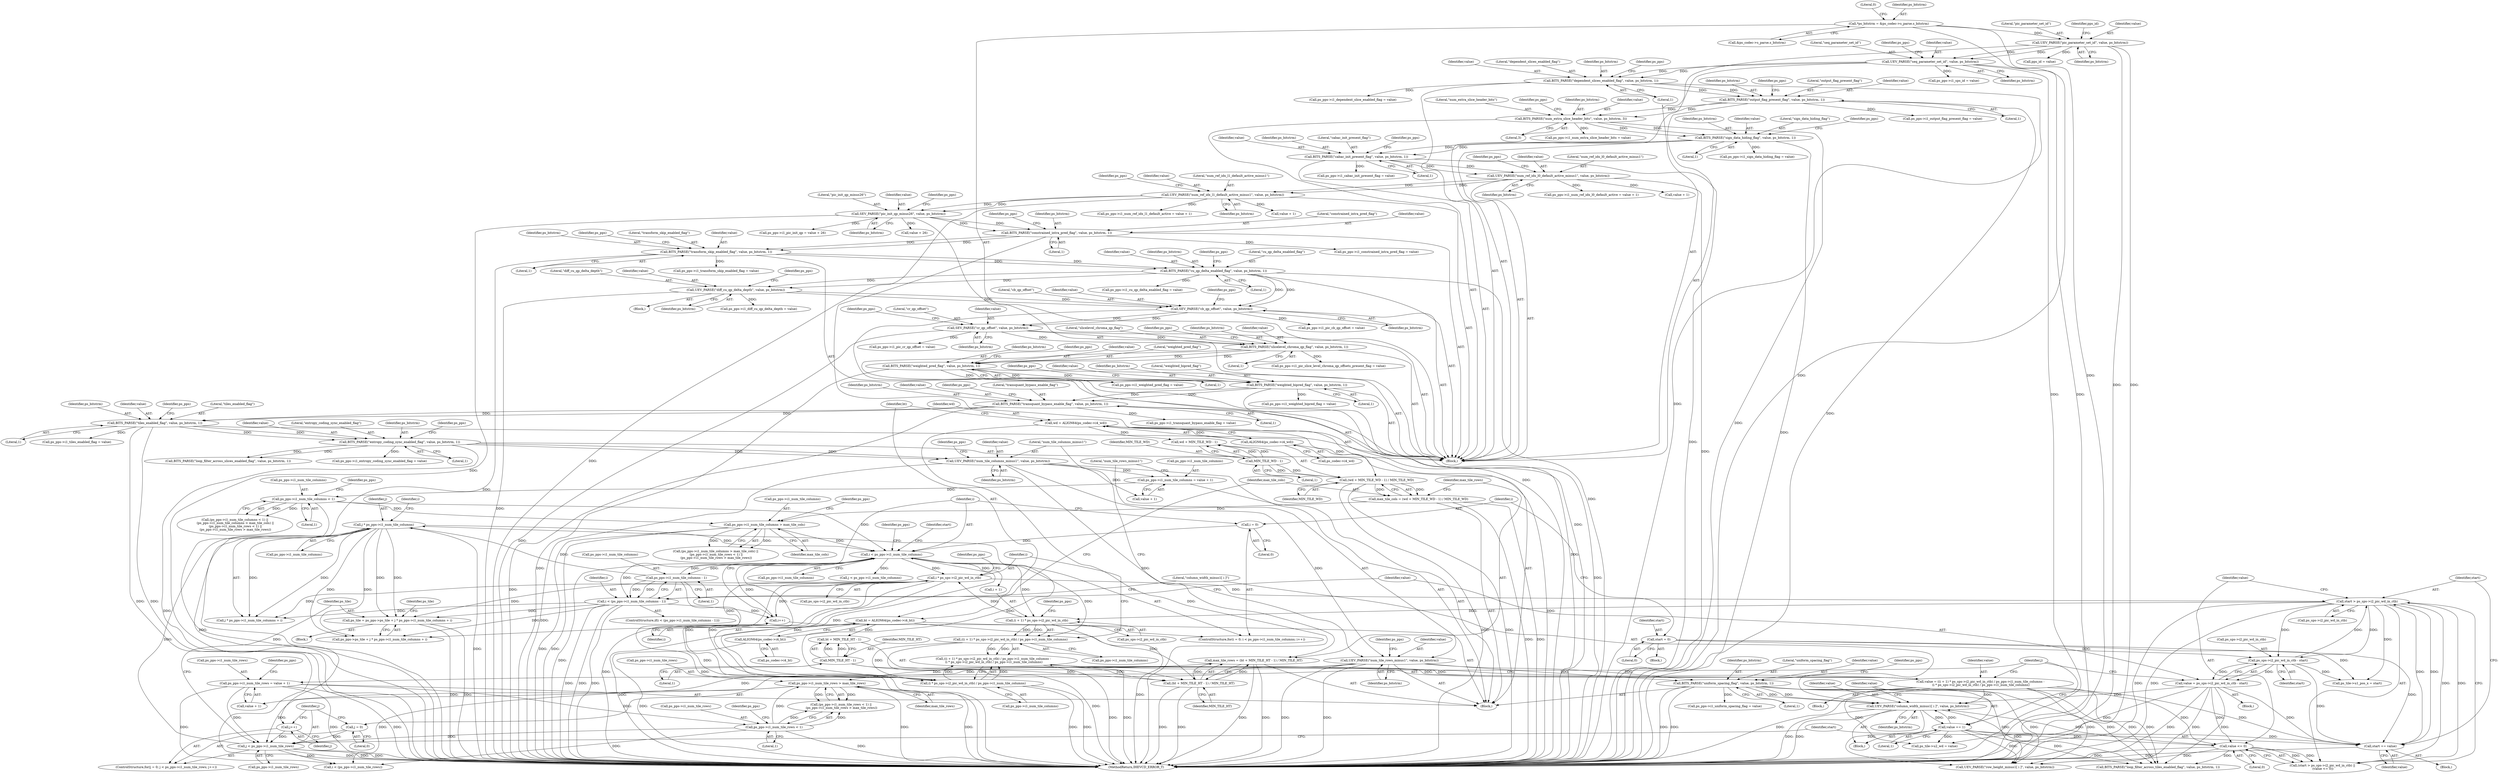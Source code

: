 digraph "0_Android_25c0ffbe6a181b4a373c3c9b421ea449d457e6ed@pointer" {
"1000660" [label="(Call,ps_tile = ps_pps->ps_tile + j * ps_pps->i1_num_tile_columns + i)"];
"1000667" [label="(Call,j * ps_pps->i1_num_tile_columns)"];
"1000652" [label="(Call,j < ps_pps->i1_num_tile_rows)"];
"1000649" [label="(Call,j = 0)"];
"1000657" [label="(Call,j++)"];
"1000555" [label="(Call,ps_pps->i1_num_tile_rows > max_tile_rows)"];
"1000550" [label="(Call,ps_pps->i1_num_tile_rows < 1)"];
"1000529" [label="(Call,ps_pps->i1_num_tile_rows = value + 1)"];
"1000525" [label="(Call,UEV_PARSE(\"num_tile_rows_minus1\", value, ps_bitstrm))"];
"1000514" [label="(Call,UEV_PARSE(\"num_tile_columns_minus1\", value, ps_bitstrm))"];
"1000460" [label="(Call,BITS_PARSE(\"entropy_coding_sync_enabled_flag\", value, ps_bitstrm, 1))"];
"1000425" [label="(Call,BITS_PARSE(\"tiles_enabled_flag\", value, ps_bitstrm, 1))"];
"1000415" [label="(Call,BITS_PARSE(\"transquant_bypass_enable_flag\", value, ps_bitstrm, 1))"];
"1000405" [label="(Call,BITS_PARSE(\"weighted_bipred_flag\", value, ps_bitstrm, 1))"];
"1000395" [label="(Call,BITS_PARSE(\"weighted_pred_flag\", value, ps_bitstrm, 1))"];
"1000385" [label="(Call,BITS_PARSE(\"slicelevel_chroma_qp_flag\", value, ps_bitstrm, 1))"];
"1000376" [label="(Call,SEV_PARSE(\"cr_qp_offset\", value, ps_bitstrm))"];
"1000367" [label="(Call,SEV_PARSE(\"cb_qp_offset\", value, ps_bitstrm))"];
"1000325" [label="(Call,BITS_PARSE(\"cu_qp_delta_enabled_flag\", value, ps_bitstrm, 1))"];
"1000315" [label="(Call,BITS_PARSE(\"transform_skip_enabled_flag\", value, ps_bitstrm, 1))"];
"1000305" [label="(Call,BITS_PARSE(\"constrained_intra_pred_flag\", value, ps_bitstrm, 1))"];
"1000294" [label="(Call,SEV_PARSE(\"pic_init_qp_minus26\", value, ps_bitstrm))"];
"1000283" [label="(Call,UEV_PARSE(\"num_ref_idx_l1_default_active_minus1\", value, ps_bitstrm))"];
"1000272" [label="(Call,UEV_PARSE(\"num_ref_idx_l0_default_active_minus1\", value, ps_bitstrm))"];
"1000262" [label="(Call,BITS_PARSE(\"cabac_init_present_flag\", value, ps_bitstrm, 1))"];
"1000252" [label="(Call,BITS_PARSE(\"sign_data_hiding_flag\", value, ps_bitstrm, 1))"];
"1000242" [label="(Call,BITS_PARSE(\"num_extra_slice_header_bits\", value, ps_bitstrm, 3))"];
"1000232" [label="(Call,BITS_PARSE(\"output_flag_present_flag\", value, ps_bitstrm, 1))"];
"1000222" [label="(Call,BITS_PARSE(\"dependent_slices_enabled_flag\", value, ps_bitstrm, 1))"];
"1000181" [label="(Call,UEV_PARSE(\"seq_parameter_set_id\", value, ps_bitstrm))"];
"1000139" [label="(Call,UEV_PARSE(\"pic_parameter_set_id\", value, ps_bitstrm))"];
"1000123" [label="(Call,*ps_bitstrm = &ps_codec->s_parse.s_bitstrm)"];
"1000340" [label="(Call,UEV_PARSE(\"diff_cu_qp_delta_depth\", value, ps_bitstrm))"];
"1000505" [label="(Call,max_tile_rows = (ht + MIN_TILE_HT - 1) / MIN_TILE_HT)"];
"1000507" [label="(Call,(ht + MIN_TILE_HT - 1) / MIN_TILE_HT)"];
"1000488" [label="(Call,ht = ALIGN64(ps_codec->i4_ht))"];
"1000490" [label="(Call,ALIGN64(ps_codec->i4_ht))"];
"1000510" [label="(Call,MIN_TILE_HT - 1)"];
"1000601" [label="(Call,ps_pps->i1_num_tile_columns - 1)"];
"1000583" [label="(Call,i < ps_pps->i1_num_tile_columns)"];
"1000588" [label="(Call,i++)"];
"1000640" [label="(Call,i * ps_sps->i2_pic_wd_in_ctb)"];
"1000629" [label="(Call,(i + 1) * ps_sps->i2_pic_wd_in_ctb)"];
"1000688" [label="(Call,start > ps_sps->i2_pic_wd_in_ctb)"];
"1000683" [label="(Call,start += value)"];
"1000625" [label="(Call,value = ((i + 1) * ps_sps->i2_pic_wd_in_ctb) / ps_pps->i1_num_tile_columns -\n (i * ps_sps->i2_pic_wd_in_ctb) / ps_pps->i1_num_tile_columns)"];
"1000627" [label="(Call,((i + 1) * ps_sps->i2_pic_wd_in_ctb) / ps_pps->i1_num_tile_columns -\n (i * ps_sps->i2_pic_wd_in_ctb) / ps_pps->i1_num_tile_columns)"];
"1000628" [label="(Call,((i + 1) * ps_sps->i2_pic_wd_in_ctb) / ps_pps->i1_num_tile_columns)"];
"1000639" [label="(Call,(i * ps_sps->i2_pic_wd_in_ctb) / ps_pps->i1_num_tile_columns)"];
"1000616" [label="(Call,value = ps_sps->i2_pic_wd_in_ctb - start)"];
"1000618" [label="(Call,ps_sps->i2_pic_wd_in_ctb - start)"];
"1000576" [label="(Call,start = 0)"];
"1000611" [label="(Call,value += 1)"];
"1000607" [label="(Call,UEV_PARSE(\"column_width_minus1[ i ]\", value, ps_bitstrm))"];
"1000693" [label="(Call,value <= 0)"];
"1000562" [label="(Call,BITS_PARSE(\"uniform_spacing_flag\", value, ps_bitstrm, 1))"];
"1000599" [label="(Call,i < (ps_pps->i1_num_tile_columns - 1))"];
"1000580" [label="(Call,i = 0)"];
"1000544" [label="(Call,ps_pps->i1_num_tile_columns > max_tile_cols)"];
"1000538" [label="(Call,ps_pps->i1_num_tile_columns < 1)"];
"1000518" [label="(Call,ps_pps->i1_num_tile_columns = value + 1)"];
"1000495" [label="(Call,max_tile_cols = (wd + MIN_TILE_WD - 1) / MIN_TILE_WD)"];
"1000497" [label="(Call,(wd + MIN_TILE_WD - 1) / MIN_TILE_WD)"];
"1000481" [label="(Call,wd = ALIGN64(ps_codec->i4_wd))"];
"1000483" [label="(Call,ALIGN64(ps_codec->i4_wd))"];
"1000500" [label="(Call,MIN_TILE_WD - 1)"];
"1000379" [label="(Identifier,ps_bitstrm)"];
"1000309" [label="(Literal,1)"];
"1000249" [label="(Identifier,ps_pps)"];
"1000576" [label="(Call,start = 0)"];
"1000652" [label="(Call,j < ps_pps->i1_num_tile_rows)"];
"1000460" [label="(Call,BITS_PARSE(\"entropy_coding_sync_enabled_flag\", value, ps_bitstrm, 1))"];
"1000386" [label="(Literal,\"slicelevel_chroma_qp_flag\")"];
"1000242" [label="(Call,BITS_PARSE(\"num_extra_slice_header_bits\", value, ps_bitstrm, 3))"];
"1000339" [label="(Block,)"];
"1000660" [label="(Call,ps_tile = ps_pps->ps_tile + j * ps_pps->i1_num_tile_columns + i)"];
"1000516" [label="(Identifier,value)"];
"1000567" [label="(Call,ps_pps->i1_uniform_spacing_flag = value)"];
"1000376" [label="(Call,SEV_PARSE(\"cr_qp_offset\", value, ps_bitstrm))"];
"1000332" [label="(Identifier,ps_pps)"];
"1000417" [label="(Identifier,value)"];
"1000539" [label="(Call,ps_pps->i1_num_tile_columns)"];
"1000577" [label="(Identifier,start)"];
"1000689" [label="(Identifier,start)"];
"1000617" [label="(Identifier,value)"];
"1000183" [label="(Identifier,value)"];
"1000598" [label="(ControlStructure,if(i < (ps_pps->i1_num_tile_columns - 1)))"];
"1000285" [label="(Identifier,value)"];
"1000666" [label="(Call,j * ps_pps->i1_num_tile_columns + i)"];
"1000287" [label="(Call,ps_pps->i1_num_ref_idx_l1_default_active = value + 1)"];
"1000392" [label="(Identifier,ps_pps)"];
"1000419" [label="(Literal,1)"];
"1000265" [label="(Identifier,ps_bitstrm)"];
"1000640" [label="(Call,i * ps_sps->i2_pic_wd_in_ctb)"];
"1000422" [label="(Identifier,ps_pps)"];
"1000330" [label="(Call,ps_pps->i1_cu_qp_delta_enabled_flag = value)"];
"1000234" [label="(Identifier,value)"];
"1000673" [label="(Call,ps_tile->u1_pos_x = start)"];
"1000569" [label="(Identifier,ps_pps)"];
"1000382" [label="(Identifier,ps_pps)"];
"1000668" [label="(Identifier,j)"];
"1000498" [label="(Call,wd + MIN_TILE_WD - 1)"];
"1000416" [label="(Literal,\"transquant_bypass_enable_flag\")"];
"1000295" [label="(Literal,\"pic_init_qp_minus26\")"];
"1000318" [label="(Identifier,ps_bitstrm)"];
"1000599" [label="(Call,i < (ps_pps->i1_num_tile_columns - 1))"];
"1000662" [label="(Call,ps_pps->ps_tile + j * ps_pps->i1_num_tile_columns + i)"];
"1000346" [label="(Identifier,ps_pps)"];
"1000181" [label="(Call,UEV_PARSE(\"seq_parameter_set_id\", value, ps_bitstrm))"];
"1000595" [label="(Identifier,ps_pps)"];
"1000428" [label="(Identifier,ps_bitstrm)"];
"1000294" [label="(Call,SEV_PARSE(\"pic_init_qp_minus26\", value, ps_bitstrm))"];
"1000420" [label="(Call,ps_pps->i1_transquant_bypass_enable_flag = value)"];
"1000410" [label="(Call,ps_pps->i1_weighted_bipred_flag = value)"];
"1000373" [label="(Identifier,ps_pps)"];
"1000343" [label="(Identifier,ps_bitstrm)"];
"1000255" [label="(Identifier,ps_bitstrm)"];
"1000657" [label="(Call,j++)"];
"1000879" [label="(Call,BITS_PARSE(\"loop_filter_across_slices_enabled_flag\", value, ps_bitstrm, 1))"];
"1000512" [label="(Literal,1)"];
"1000276" [label="(Call,ps_pps->i1_num_ref_idx_l0_default_active = value + 1)"];
"1000659" [label="(Block,)"];
"1000517" [label="(Identifier,ps_bitstrm)"];
"1000263" [label="(Literal,\"cabac_init_present_flag\")"];
"1000465" [label="(Call,ps_pps->i1_entropy_coding_sync_enabled_flag = value)"];
"1000254" [label="(Identifier,value)"];
"1000225" [label="(Identifier,ps_bitstrm)"];
"1000651" [label="(Literal,0)"];
"1000341" [label="(Literal,\"diff_cu_qp_delta_depth\")"];
"1000694" [label="(Identifier,value)"];
"1000581" [label="(Identifier,i)"];
"1000500" [label="(Call,MIN_TILE_WD - 1)"];
"1000820" [label="(Call,BITS_PARSE(\"loop_filter_across_tiles_enabled_flag\", value, ps_bitstrm, 1))"];
"1000661" [label="(Identifier,ps_tile)"];
"1000488" [label="(Call,ht = ALIGN64(ps_codec->i4_ht))"];
"1000628" [label="(Call,((i + 1) * ps_sps->i2_pic_wd_in_ctb) / ps_pps->i1_num_tile_columns)"];
"1000546" [label="(Identifier,ps_pps)"];
"1000407" [label="(Identifier,value)"];
"1000133" [label="(Literal,0)"];
"1000654" [label="(Call,ps_pps->i1_num_tile_rows)"];
"1000139" [label="(Call,UEV_PARSE(\"pic_parameter_set_id\", value, ps_bitstrm))"];
"1000602" [label="(Call,ps_pps->i1_num_tile_columns)"];
"1000483" [label="(Call,ALIGN64(ps_codec->i4_wd))"];
"1000505" [label="(Call,max_tile_rows = (ht + MIN_TILE_HT - 1) / MIN_TILE_HT)"];
"1000551" [label="(Call,ps_pps->i1_num_tile_rows)"];
"1000609" [label="(Identifier,value)"];
"1000256" [label="(Literal,1)"];
"1000540" [label="(Identifier,ps_pps)"];
"1000554" [label="(Literal,1)"];
"1000283" [label="(Call,UEV_PARSE(\"num_ref_idx_l1_default_active_minus1\", value, ps_bitstrm))"];
"1000418" [label="(Identifier,ps_bitstrm)"];
"1000508" [label="(Call,ht + MIN_TILE_HT - 1)"];
"1000286" [label="(Identifier,ps_bitstrm)"];
"1000491" [label="(Call,ps_codec->i4_ht)"];
"1000565" [label="(Identifier,ps_bitstrm)"];
"1000582" [label="(Literal,0)"];
"1000503" [label="(Identifier,MIN_TILE_WD)"];
"1000326" [label="(Literal,\"cu_qp_delta_enabled_flag\")"];
"1000398" [label="(Identifier,ps_bitstrm)"];
"1000683" [label="(Call,start += value)"];
"1000322" [label="(Identifier,ps_pps)"];
"1000563" [label="(Literal,\"uniform_spacing_flag\")"];
"1000278" [label="(Identifier,ps_pps)"];
"1000559" [label="(Identifier,max_tile_rows)"];
"1000462" [label="(Identifier,value)"];
"1000612" [label="(Identifier,value)"];
"1000633" [label="(Call,ps_sps->i2_pic_wd_in_ctb)"];
"1000222" [label="(Call,BITS_PARSE(\"dependent_slices_enabled_flag\", value, ps_bitstrm, 1))"];
"1000579" [label="(ControlStructure,for(i = 0; i < ps_pps->i1_num_tile_columns; i++))"];
"1000237" [label="(Call,ps_pps->i1_output_flag_present_flag = value)"];
"1000693" [label="(Call,value <= 0)"];
"1000658" [label="(Identifier,j)"];
"1000526" [label="(Literal,\"num_tile_rows_minus1\")"];
"1000624" [label="(Block,)"];
"1000315" [label="(Call,BITS_PARSE(\"transform_skip_enabled_flag\", value, ps_bitstrm, 1))"];
"1000296" [label="(Identifier,value)"];
"1000284" [label="(Literal,\"num_ref_idx_l1_default_active_minus1\")"];
"1000245" [label="(Identifier,ps_bitstrm)"];
"1000305" [label="(Call,BITS_PARSE(\"constrained_intra_pred_flag\", value, ps_bitstrm, 1))"];
"1000269" [label="(Identifier,ps_pps)"];
"1000646" [label="(Identifier,ps_pps)"];
"1000525" [label="(Call,UEV_PARSE(\"num_tile_rows_minus1\", value, ps_bitstrm))"];
"1000506" [label="(Identifier,max_tile_rows)"];
"1000685" [label="(Identifier,value)"];
"1000226" [label="(Literal,1)"];
"1000273" [label="(Literal,\"num_ref_idx_l0_default_active_minus1\")"];
"1000388" [label="(Identifier,ps_bitstrm)"];
"1000297" [label="(Identifier,ps_bitstrm)"];
"1000415" [label="(Call,BITS_PARSE(\"transquant_bypass_enable_flag\", value, ps_bitstrm, 1))"];
"1000675" [label="(Identifier,ps_tile)"];
"1000528" [label="(Identifier,ps_bitstrm)"];
"1000312" [label="(Identifier,ps_pps)"];
"1000253" [label="(Literal,\"sign_data_hiding_flag\")"];
"1000557" [label="(Identifier,ps_pps)"];
"1000639" [label="(Call,(i * ps_sps->i2_pic_wd_in_ctb) / ps_pps->i1_num_tile_columns)"];
"1000580" [label="(Call,i = 0)"];
"1000537" [label="(Call,(ps_pps->i1_num_tile_columns < 1) ||\n (ps_pps->i1_num_tile_columns > max_tile_cols) ||\n (ps_pps->i1_num_tile_rows < 1) ||\n (ps_pps->i1_num_tile_rows > max_tile_rows))"];
"1000252" [label="(Call,BITS_PARSE(\"sign_data_hiding_flag\", value, ps_bitstrm, 1))"];
"1000502" [label="(Literal,1)"];
"1000629" [label="(Call,(i + 1) * ps_sps->i2_pic_wd_in_ctb)"];
"1001047" [label="(MethodReturn,IHEVCD_ERROR_T)"];
"1000626" [label="(Identifier,value)"];
"1000527" [label="(Identifier,value)"];
"1000223" [label="(Literal,\"dependent_slices_enabled_flag\")"];
"1000533" [label="(Call,value + 1)"];
"1000402" [label="(Identifier,ps_pps)"];
"1000387" [label="(Identifier,value)"];
"1000229" [label="(Identifier,ps_pps)"];
"1000518" [label="(Call,ps_pps->i1_num_tile_columns = value + 1)"];
"1000377" [label="(Literal,\"cr_qp_offset\")"];
"1000291" [label="(Call,value + 1)"];
"1000461" [label="(Literal,\"entropy_coding_sync_enabled_flag\")"];
"1000584" [label="(Identifier,i)"];
"1000429" [label="(Literal,1)"];
"1000371" [label="(Call,ps_pps->i1_pic_cb_qp_offset = value)"];
"1000484" [label="(Call,ps_codec->i4_wd)"];
"1000316" [label="(Literal,\"transform_skip_enabled_flag\")"];
"1000368" [label="(Literal,\"cb_qp_offset\")"];
"1000262" [label="(Call,BITS_PARSE(\"cabac_init_present_flag\", value, ps_bitstrm, 1))"];
"1000182" [label="(Literal,\"seq_parameter_set_id\")"];
"1000427" [label="(Identifier,value)"];
"1000187" [label="(Identifier,ps_pps)"];
"1000590" [label="(Block,)"];
"1000123" [label="(Call,*ps_bitstrm = &ps_codec->s_parse.s_bitstrm)"];
"1000490" [label="(Call,ALIGN64(ps_codec->i4_ht))"];
"1000489" [label="(Identifier,ht)"];
"1000530" [label="(Call,ps_pps->i1_num_tile_rows)"];
"1000562" [label="(Call,BITS_PARSE(\"uniform_spacing_flag\", value, ps_bitstrm, 1))"];
"1000302" [label="(Call,value + 26)"];
"1000514" [label="(Call,UEV_PARSE(\"num_tile_columns_minus1\", value, ps_bitstrm))"];
"1000327" [label="(Identifier,value)"];
"1000650" [label="(Identifier,j)"];
"1000344" [label="(Call,ps_pps->i1_diff_cu_qp_delta_depth = value)"];
"1000185" [label="(Call,ps_pps->i1_sps_id = value)"];
"1000140" [label="(Literal,\"pic_parameter_set_id\")"];
"1000555" [label="(Call,ps_pps->i1_num_tile_rows > max_tile_rows)"];
"1000232" [label="(Call,BITS_PARSE(\"output_flag_present_flag\", value, ps_bitstrm, 1))"];
"1000588" [label="(Call,i++)"];
"1000566" [label="(Literal,1)"];
"1000564" [label="(Identifier,value)"];
"1000548" [label="(Identifier,max_tile_cols)"];
"1000370" [label="(Identifier,ps_bitstrm)"];
"1000235" [label="(Identifier,ps_bitstrm)"];
"1000615" [label="(Block,)"];
"1000608" [label="(Literal,\"column_width_minus1[ i ]\")"];
"1000542" [label="(Literal,1)"];
"1000340" [label="(Call,UEV_PARSE(\"diff_cu_qp_delta_depth\", value, ps_bitstrm))"];
"1000257" [label="(Call,ps_pps->i1_sign_data_hiding_flag = value)"];
"1000236" [label="(Literal,1)"];
"1000684" [label="(Identifier,start)"];
"1000400" [label="(Call,ps_pps->i1_weighted_pred_flag = value)"];
"1000543" [label="(Call,(ps_pps->i1_num_tile_columns > max_tile_cols) ||\n (ps_pps->i1_num_tile_rows < 1) ||\n (ps_pps->i1_num_tile_rows > max_tile_rows))"];
"1000641" [label="(Identifier,i)"];
"1000342" [label="(Identifier,value)"];
"1000549" [label="(Call,(ps_pps->i1_num_tile_rows < 1) ||\n (ps_pps->i1_num_tile_rows > max_tile_rows))"];
"1000672" [label="(Identifier,i)"];
"1000319" [label="(Literal,1)"];
"1000408" [label="(Identifier,ps_bitstrm)"];
"1000247" [label="(Call,ps_pps->i1_num_extra_slice_header_bits = value)"];
"1000601" [label="(Call,ps_pps->i1_num_tile_columns - 1)"];
"1000531" [label="(Identifier,ps_pps)"];
"1000572" [label="(Block,)"];
"1000144" [label="(Identifier,pps_id)"];
"1000425" [label="(Call,BITS_PARSE(\"tiles_enabled_flag\", value, ps_bitstrm, 1))"];
"1000124" [label="(Identifier,ps_bitstrm)"];
"1000143" [label="(Call,pps_id = value)"];
"1000622" [label="(Identifier,start)"];
"1000399" [label="(Literal,1)"];
"1000637" [label="(Identifier,ps_pps)"];
"1000669" [label="(Call,ps_pps->i1_num_tile_columns)"];
"1000522" [label="(Call,value + 1)"];
"1000507" [label="(Call,(ht + MIN_TILE_HT - 1) / MIN_TILE_HT)"];
"1000497" [label="(Call,(wd + MIN_TILE_WD - 1) / MIN_TILE_WD)"];
"1000184" [label="(Identifier,ps_bitstrm)"];
"1000111" [label="(Block,)"];
"1000520" [label="(Identifier,ps_pps)"];
"1000406" [label="(Literal,\"weighted_bipred_flag\")"];
"1000395" [label="(Call,BITS_PARSE(\"weighted_pred_flag\", value, ps_bitstrm, 1))"];
"1000511" [label="(Identifier,MIN_TILE_HT)"];
"1000618" [label="(Call,ps_sps->i2_pic_wd_in_ctb - start)"];
"1000606" [label="(Block,)"];
"1000642" [label="(Call,ps_sps->i2_pic_wd_in_ctb)"];
"1000481" [label="(Call,wd = ALIGN64(ps_codec->i4_wd))"];
"1000308" [label="(Identifier,ps_bitstrm)"];
"1000463" [label="(Identifier,ps_bitstrm)"];
"1000552" [label="(Identifier,ps_pps)"];
"1000519" [label="(Call,ps_pps->i1_num_tile_columns)"];
"1000432" [label="(Identifier,ps_pps)"];
"1000544" [label="(Call,ps_pps->i1_num_tile_columns > max_tile_cols)"];
"1000616" [label="(Call,value = ps_sps->i2_pic_wd_in_ctb - start)"];
"1000267" [label="(Call,ps_pps->i1_cabac_init_present_flag = value)"];
"1000585" [label="(Call,ps_pps->i1_num_tile_columns)"];
"1000274" [label="(Identifier,value)"];
"1000298" [label="(Call,ps_pps->i1_pic_init_qp = value + 26)"];
"1000397" [label="(Identifier,value)"];
"1000496" [label="(Identifier,max_tile_cols)"];
"1000538" [label="(Call,ps_pps->i1_num_tile_columns < 1)"];
"1000695" [label="(Literal,0)"];
"1000605" [label="(Literal,1)"];
"1000246" [label="(Literal,3)"];
"1000239" [label="(Identifier,ps_pps)"];
"1000272" [label="(Call,UEV_PARSE(\"num_ref_idx_l0_default_active_minus1\", value, ps_bitstrm))"];
"1000280" [label="(Call,value + 1)"];
"1000264" [label="(Identifier,value)"];
"1000141" [label="(Identifier,value)"];
"1000479" [label="(Block,)"];
"1000630" [label="(Call,i + 1)"];
"1000636" [label="(Call,ps_pps->i1_num_tile_columns)"];
"1000482" [label="(Identifier,wd)"];
"1000729" [label="(Call,UEV_PARSE(\"row_height_minus1[ i ]\", value, ps_bitstrm))"];
"1000513" [label="(Identifier,MIN_TILE_HT)"];
"1000369" [label="(Identifier,value)"];
"1000266" [label="(Literal,1)"];
"1000699" [label="(Identifier,start)"];
"1000687" [label="(Call,(start > ps_sps->i2_pic_wd_in_ctb) ||\n (value <= 0))"];
"1000389" [label="(Literal,1)"];
"1000300" [label="(Identifier,ps_pps)"];
"1000495" [label="(Call,max_tile_cols = (wd + MIN_TILE_WD - 1) / MIN_TILE_WD)"];
"1000142" [label="(Identifier,ps_bitstrm)"];
"1000690" [label="(Call,ps_sps->i2_pic_wd_in_ctb)"];
"1000317" [label="(Identifier,value)"];
"1000224" [label="(Identifier,value)"];
"1000329" [label="(Literal,1)"];
"1000233" [label="(Literal,\"output_flag_present_flag\")"];
"1000510" [label="(Call,MIN_TILE_HT - 1)"];
"1000589" [label="(Identifier,i)"];
"1000705" [label="(Call,i < (ps_pps->i1_num_tile_rows))"];
"1000515" [label="(Literal,\"num_tile_columns_minus1\")"];
"1000244" [label="(Identifier,value)"];
"1000380" [label="(Call,ps_pps->i1_pic_cr_qp_offset = value)"];
"1000610" [label="(Identifier,ps_bitstrm)"];
"1000667" [label="(Call,j * ps_pps->i1_num_tile_columns)"];
"1000320" [label="(Call,ps_pps->i1_transform_skip_enabled_flag = value)"];
"1000550" [label="(Call,ps_pps->i1_num_tile_rows < 1)"];
"1000467" [label="(Identifier,ps_pps)"];
"1000306" [label="(Literal,\"constrained_intra_pred_flag\")"];
"1000529" [label="(Call,ps_pps->i1_num_tile_rows = value + 1)"];
"1000649" [label="(Call,j = 0)"];
"1000385" [label="(Call,BITS_PARSE(\"slicelevel_chroma_qp_flag\", value, ps_bitstrm, 1))"];
"1000275" [label="(Identifier,ps_bitstrm)"];
"1000625" [label="(Call,value = ((i + 1) * ps_sps->i2_pic_wd_in_ctb) / ps_pps->i1_num_tile_columns -\n (i * ps_sps->i2_pic_wd_in_ctb) / ps_pps->i1_num_tile_columns)"];
"1000243" [label="(Literal,\"num_extra_slice_header_bits\")"];
"1000325" [label="(Call,BITS_PARSE(\"cu_qp_delta_enabled_flag\", value, ps_bitstrm, 1))"];
"1000611" [label="(Call,value += 1)"];
"1000627" [label="(Call,((i + 1) * ps_sps->i2_pic_wd_in_ctb) / ps_pps->i1_num_tile_columns -\n (i * ps_sps->i2_pic_wd_in_ctb) / ps_pps->i1_num_tile_columns)"];
"1000125" [label="(Call,&ps_codec->s_parse.s_bitstrm)"];
"1000378" [label="(Identifier,value)"];
"1000619" [label="(Call,ps_sps->i2_pic_wd_in_ctb)"];
"1000289" [label="(Identifier,ps_pps)"];
"1000405" [label="(Call,BITS_PARSE(\"weighted_bipred_flag\", value, ps_bitstrm, 1))"];
"1000653" [label="(Identifier,j)"];
"1000396" [label="(Literal,\"weighted_pred_flag\")"];
"1000227" [label="(Call,ps_pps->i1_dependent_slice_enabled_flag = value)"];
"1000645" [label="(Call,ps_pps->i1_num_tile_columns)"];
"1000259" [label="(Identifier,ps_pps)"];
"1000390" [label="(Call,ps_pps->i1_pic_slice_level_chroma_qp_offsets_present_flag = value)"];
"1000688" [label="(Call,start > ps_sps->i2_pic_wd_in_ctb)"];
"1000600" [label="(Identifier,i)"];
"1000307" [label="(Identifier,value)"];
"1000328" [label="(Identifier,ps_bitstrm)"];
"1000367" [label="(Call,SEV_PARSE(\"cb_qp_offset\", value, ps_bitstrm))"];
"1000774" [label="(Call,j < ps_pps->i1_num_tile_columns)"];
"1000426" [label="(Literal,\"tiles_enabled_flag\")"];
"1000613" [label="(Literal,1)"];
"1000501" [label="(Identifier,MIN_TILE_WD)"];
"1000464" [label="(Literal,1)"];
"1000430" [label="(Call,ps_pps->i1_tiles_enabled_flag = value)"];
"1000607" [label="(Call,UEV_PARSE(\"column_width_minus1[ i ]\", value, ps_bitstrm))"];
"1000545" [label="(Call,ps_pps->i1_num_tile_columns)"];
"1000648" [label="(ControlStructure,for(j = 0; j < ps_pps->i1_num_tile_rows; j++))"];
"1000678" [label="(Call,ps_tile->u2_wd = value)"];
"1000583" [label="(Call,i < ps_pps->i1_num_tile_columns)"];
"1000310" [label="(Call,ps_pps->i1_constrained_intra_pred_flag = value)"];
"1000578" [label="(Literal,0)"];
"1000409" [label="(Literal,1)"];
"1000556" [label="(Call,ps_pps->i1_num_tile_rows)"];
"1000412" [label="(Identifier,ps_pps)"];
"1000660" -> "1000659"  [label="AST: "];
"1000660" -> "1000662"  [label="CFG: "];
"1000661" -> "1000660"  [label="AST: "];
"1000662" -> "1000660"  [label="AST: "];
"1000675" -> "1000660"  [label="CFG: "];
"1000660" -> "1001047"  [label="DDG: "];
"1000660" -> "1001047"  [label="DDG: "];
"1000667" -> "1000660"  [label="DDG: "];
"1000667" -> "1000660"  [label="DDG: "];
"1000640" -> "1000660"  [label="DDG: "];
"1000599" -> "1000660"  [label="DDG: "];
"1000667" -> "1000666"  [label="AST: "];
"1000667" -> "1000669"  [label="CFG: "];
"1000668" -> "1000667"  [label="AST: "];
"1000669" -> "1000667"  [label="AST: "];
"1000672" -> "1000667"  [label="CFG: "];
"1000667" -> "1001047"  [label="DDG: "];
"1000667" -> "1000583"  [label="DDG: "];
"1000667" -> "1000657"  [label="DDG: "];
"1000667" -> "1000662"  [label="DDG: "];
"1000667" -> "1000662"  [label="DDG: "];
"1000667" -> "1000666"  [label="DDG: "];
"1000667" -> "1000666"  [label="DDG: "];
"1000652" -> "1000667"  [label="DDG: "];
"1000601" -> "1000667"  [label="DDG: "];
"1000639" -> "1000667"  [label="DDG: "];
"1000652" -> "1000648"  [label="AST: "];
"1000652" -> "1000654"  [label="CFG: "];
"1000653" -> "1000652"  [label="AST: "];
"1000654" -> "1000652"  [label="AST: "];
"1000661" -> "1000652"  [label="CFG: "];
"1000684" -> "1000652"  [label="CFG: "];
"1000652" -> "1001047"  [label="DDG: "];
"1000652" -> "1001047"  [label="DDG: "];
"1000652" -> "1001047"  [label="DDG: "];
"1000649" -> "1000652"  [label="DDG: "];
"1000657" -> "1000652"  [label="DDG: "];
"1000555" -> "1000652"  [label="DDG: "];
"1000529" -> "1000652"  [label="DDG: "];
"1000550" -> "1000652"  [label="DDG: "];
"1000652" -> "1000705"  [label="DDG: "];
"1000649" -> "1000648"  [label="AST: "];
"1000649" -> "1000651"  [label="CFG: "];
"1000650" -> "1000649"  [label="AST: "];
"1000651" -> "1000649"  [label="AST: "];
"1000653" -> "1000649"  [label="CFG: "];
"1000657" -> "1000648"  [label="AST: "];
"1000657" -> "1000658"  [label="CFG: "];
"1000658" -> "1000657"  [label="AST: "];
"1000653" -> "1000657"  [label="CFG: "];
"1000555" -> "1000549"  [label="AST: "];
"1000555" -> "1000559"  [label="CFG: "];
"1000556" -> "1000555"  [label="AST: "];
"1000559" -> "1000555"  [label="AST: "];
"1000549" -> "1000555"  [label="CFG: "];
"1000555" -> "1001047"  [label="DDG: "];
"1000555" -> "1001047"  [label="DDG: "];
"1000555" -> "1000549"  [label="DDG: "];
"1000555" -> "1000549"  [label="DDG: "];
"1000550" -> "1000555"  [label="DDG: "];
"1000505" -> "1000555"  [label="DDG: "];
"1000555" -> "1000705"  [label="DDG: "];
"1000550" -> "1000549"  [label="AST: "];
"1000550" -> "1000554"  [label="CFG: "];
"1000551" -> "1000550"  [label="AST: "];
"1000554" -> "1000550"  [label="AST: "];
"1000557" -> "1000550"  [label="CFG: "];
"1000549" -> "1000550"  [label="CFG: "];
"1000550" -> "1001047"  [label="DDG: "];
"1000550" -> "1000549"  [label="DDG: "];
"1000550" -> "1000549"  [label="DDG: "];
"1000529" -> "1000550"  [label="DDG: "];
"1000550" -> "1000705"  [label="DDG: "];
"1000529" -> "1000479"  [label="AST: "];
"1000529" -> "1000533"  [label="CFG: "];
"1000530" -> "1000529"  [label="AST: "];
"1000533" -> "1000529"  [label="AST: "];
"1000540" -> "1000529"  [label="CFG: "];
"1000529" -> "1001047"  [label="DDG: "];
"1000529" -> "1001047"  [label="DDG: "];
"1000525" -> "1000529"  [label="DDG: "];
"1000529" -> "1000705"  [label="DDG: "];
"1000525" -> "1000479"  [label="AST: "];
"1000525" -> "1000528"  [label="CFG: "];
"1000526" -> "1000525"  [label="AST: "];
"1000527" -> "1000525"  [label="AST: "];
"1000528" -> "1000525"  [label="AST: "];
"1000531" -> "1000525"  [label="CFG: "];
"1000525" -> "1001047"  [label="DDG: "];
"1000525" -> "1001047"  [label="DDG: "];
"1000514" -> "1000525"  [label="DDG: "];
"1000514" -> "1000525"  [label="DDG: "];
"1000525" -> "1000533"  [label="DDG: "];
"1000525" -> "1000562"  [label="DDG: "];
"1000525" -> "1000562"  [label="DDG: "];
"1000514" -> "1000479"  [label="AST: "];
"1000514" -> "1000517"  [label="CFG: "];
"1000515" -> "1000514"  [label="AST: "];
"1000516" -> "1000514"  [label="AST: "];
"1000517" -> "1000514"  [label="AST: "];
"1000520" -> "1000514"  [label="CFG: "];
"1000514" -> "1001047"  [label="DDG: "];
"1000460" -> "1000514"  [label="DDG: "];
"1000460" -> "1000514"  [label="DDG: "];
"1000514" -> "1000518"  [label="DDG: "];
"1000514" -> "1000522"  [label="DDG: "];
"1000460" -> "1000111"  [label="AST: "];
"1000460" -> "1000464"  [label="CFG: "];
"1000461" -> "1000460"  [label="AST: "];
"1000462" -> "1000460"  [label="AST: "];
"1000463" -> "1000460"  [label="AST: "];
"1000464" -> "1000460"  [label="AST: "];
"1000467" -> "1000460"  [label="CFG: "];
"1000460" -> "1001047"  [label="DDG: "];
"1000425" -> "1000460"  [label="DDG: "];
"1000425" -> "1000460"  [label="DDG: "];
"1000460" -> "1000465"  [label="DDG: "];
"1000460" -> "1000879"  [label="DDG: "];
"1000460" -> "1000879"  [label="DDG: "];
"1000425" -> "1000111"  [label="AST: "];
"1000425" -> "1000429"  [label="CFG: "];
"1000426" -> "1000425"  [label="AST: "];
"1000427" -> "1000425"  [label="AST: "];
"1000428" -> "1000425"  [label="AST: "];
"1000429" -> "1000425"  [label="AST: "];
"1000432" -> "1000425"  [label="CFG: "];
"1000425" -> "1001047"  [label="DDG: "];
"1000425" -> "1001047"  [label="DDG: "];
"1000415" -> "1000425"  [label="DDG: "];
"1000415" -> "1000425"  [label="DDG: "];
"1000425" -> "1000430"  [label="DDG: "];
"1000415" -> "1000111"  [label="AST: "];
"1000415" -> "1000419"  [label="CFG: "];
"1000416" -> "1000415"  [label="AST: "];
"1000417" -> "1000415"  [label="AST: "];
"1000418" -> "1000415"  [label="AST: "];
"1000419" -> "1000415"  [label="AST: "];
"1000422" -> "1000415"  [label="CFG: "];
"1000415" -> "1001047"  [label="DDG: "];
"1000405" -> "1000415"  [label="DDG: "];
"1000405" -> "1000415"  [label="DDG: "];
"1000415" -> "1000420"  [label="DDG: "];
"1000405" -> "1000111"  [label="AST: "];
"1000405" -> "1000409"  [label="CFG: "];
"1000406" -> "1000405"  [label="AST: "];
"1000407" -> "1000405"  [label="AST: "];
"1000408" -> "1000405"  [label="AST: "];
"1000409" -> "1000405"  [label="AST: "];
"1000412" -> "1000405"  [label="CFG: "];
"1000405" -> "1001047"  [label="DDG: "];
"1000395" -> "1000405"  [label="DDG: "];
"1000395" -> "1000405"  [label="DDG: "];
"1000405" -> "1000410"  [label="DDG: "];
"1000395" -> "1000111"  [label="AST: "];
"1000395" -> "1000399"  [label="CFG: "];
"1000396" -> "1000395"  [label="AST: "];
"1000397" -> "1000395"  [label="AST: "];
"1000398" -> "1000395"  [label="AST: "];
"1000399" -> "1000395"  [label="AST: "];
"1000402" -> "1000395"  [label="CFG: "];
"1000395" -> "1001047"  [label="DDG: "];
"1000385" -> "1000395"  [label="DDG: "];
"1000385" -> "1000395"  [label="DDG: "];
"1000395" -> "1000400"  [label="DDG: "];
"1000385" -> "1000111"  [label="AST: "];
"1000385" -> "1000389"  [label="CFG: "];
"1000386" -> "1000385"  [label="AST: "];
"1000387" -> "1000385"  [label="AST: "];
"1000388" -> "1000385"  [label="AST: "];
"1000389" -> "1000385"  [label="AST: "];
"1000392" -> "1000385"  [label="CFG: "];
"1000385" -> "1001047"  [label="DDG: "];
"1000376" -> "1000385"  [label="DDG: "];
"1000376" -> "1000385"  [label="DDG: "];
"1000385" -> "1000390"  [label="DDG: "];
"1000376" -> "1000111"  [label="AST: "];
"1000376" -> "1000379"  [label="CFG: "];
"1000377" -> "1000376"  [label="AST: "];
"1000378" -> "1000376"  [label="AST: "];
"1000379" -> "1000376"  [label="AST: "];
"1000382" -> "1000376"  [label="CFG: "];
"1000376" -> "1001047"  [label="DDG: "];
"1000367" -> "1000376"  [label="DDG: "];
"1000367" -> "1000376"  [label="DDG: "];
"1000376" -> "1000380"  [label="DDG: "];
"1000367" -> "1000111"  [label="AST: "];
"1000367" -> "1000370"  [label="CFG: "];
"1000368" -> "1000367"  [label="AST: "];
"1000369" -> "1000367"  [label="AST: "];
"1000370" -> "1000367"  [label="AST: "];
"1000373" -> "1000367"  [label="CFG: "];
"1000367" -> "1001047"  [label="DDG: "];
"1000325" -> "1000367"  [label="DDG: "];
"1000325" -> "1000367"  [label="DDG: "];
"1000340" -> "1000367"  [label="DDG: "];
"1000340" -> "1000367"  [label="DDG: "];
"1000367" -> "1000371"  [label="DDG: "];
"1000325" -> "1000111"  [label="AST: "];
"1000325" -> "1000329"  [label="CFG: "];
"1000326" -> "1000325"  [label="AST: "];
"1000327" -> "1000325"  [label="AST: "];
"1000328" -> "1000325"  [label="AST: "];
"1000329" -> "1000325"  [label="AST: "];
"1000332" -> "1000325"  [label="CFG: "];
"1000325" -> "1001047"  [label="DDG: "];
"1000315" -> "1000325"  [label="DDG: "];
"1000315" -> "1000325"  [label="DDG: "];
"1000325" -> "1000330"  [label="DDG: "];
"1000325" -> "1000340"  [label="DDG: "];
"1000325" -> "1000340"  [label="DDG: "];
"1000315" -> "1000111"  [label="AST: "];
"1000315" -> "1000319"  [label="CFG: "];
"1000316" -> "1000315"  [label="AST: "];
"1000317" -> "1000315"  [label="AST: "];
"1000318" -> "1000315"  [label="AST: "];
"1000319" -> "1000315"  [label="AST: "];
"1000322" -> "1000315"  [label="CFG: "];
"1000315" -> "1001047"  [label="DDG: "];
"1000305" -> "1000315"  [label="DDG: "];
"1000305" -> "1000315"  [label="DDG: "];
"1000315" -> "1000320"  [label="DDG: "];
"1000305" -> "1000111"  [label="AST: "];
"1000305" -> "1000309"  [label="CFG: "];
"1000306" -> "1000305"  [label="AST: "];
"1000307" -> "1000305"  [label="AST: "];
"1000308" -> "1000305"  [label="AST: "];
"1000309" -> "1000305"  [label="AST: "];
"1000312" -> "1000305"  [label="CFG: "];
"1000305" -> "1001047"  [label="DDG: "];
"1000294" -> "1000305"  [label="DDG: "];
"1000294" -> "1000305"  [label="DDG: "];
"1000305" -> "1000310"  [label="DDG: "];
"1000294" -> "1000111"  [label="AST: "];
"1000294" -> "1000297"  [label="CFG: "];
"1000295" -> "1000294"  [label="AST: "];
"1000296" -> "1000294"  [label="AST: "];
"1000297" -> "1000294"  [label="AST: "];
"1000300" -> "1000294"  [label="CFG: "];
"1000294" -> "1001047"  [label="DDG: "];
"1000283" -> "1000294"  [label="DDG: "];
"1000283" -> "1000294"  [label="DDG: "];
"1000294" -> "1000298"  [label="DDG: "];
"1000294" -> "1000302"  [label="DDG: "];
"1000283" -> "1000111"  [label="AST: "];
"1000283" -> "1000286"  [label="CFG: "];
"1000284" -> "1000283"  [label="AST: "];
"1000285" -> "1000283"  [label="AST: "];
"1000286" -> "1000283"  [label="AST: "];
"1000289" -> "1000283"  [label="CFG: "];
"1000283" -> "1001047"  [label="DDG: "];
"1000272" -> "1000283"  [label="DDG: "];
"1000272" -> "1000283"  [label="DDG: "];
"1000283" -> "1000287"  [label="DDG: "];
"1000283" -> "1000291"  [label="DDG: "];
"1000272" -> "1000111"  [label="AST: "];
"1000272" -> "1000275"  [label="CFG: "];
"1000273" -> "1000272"  [label="AST: "];
"1000274" -> "1000272"  [label="AST: "];
"1000275" -> "1000272"  [label="AST: "];
"1000278" -> "1000272"  [label="CFG: "];
"1000272" -> "1001047"  [label="DDG: "];
"1000262" -> "1000272"  [label="DDG: "];
"1000262" -> "1000272"  [label="DDG: "];
"1000272" -> "1000276"  [label="DDG: "];
"1000272" -> "1000280"  [label="DDG: "];
"1000262" -> "1000111"  [label="AST: "];
"1000262" -> "1000266"  [label="CFG: "];
"1000263" -> "1000262"  [label="AST: "];
"1000264" -> "1000262"  [label="AST: "];
"1000265" -> "1000262"  [label="AST: "];
"1000266" -> "1000262"  [label="AST: "];
"1000269" -> "1000262"  [label="CFG: "];
"1000262" -> "1001047"  [label="DDG: "];
"1000252" -> "1000262"  [label="DDG: "];
"1000252" -> "1000262"  [label="DDG: "];
"1000262" -> "1000267"  [label="DDG: "];
"1000252" -> "1000111"  [label="AST: "];
"1000252" -> "1000256"  [label="CFG: "];
"1000253" -> "1000252"  [label="AST: "];
"1000254" -> "1000252"  [label="AST: "];
"1000255" -> "1000252"  [label="AST: "];
"1000256" -> "1000252"  [label="AST: "];
"1000259" -> "1000252"  [label="CFG: "];
"1000252" -> "1001047"  [label="DDG: "];
"1000242" -> "1000252"  [label="DDG: "];
"1000242" -> "1000252"  [label="DDG: "];
"1000252" -> "1000257"  [label="DDG: "];
"1000242" -> "1000111"  [label="AST: "];
"1000242" -> "1000246"  [label="CFG: "];
"1000243" -> "1000242"  [label="AST: "];
"1000244" -> "1000242"  [label="AST: "];
"1000245" -> "1000242"  [label="AST: "];
"1000246" -> "1000242"  [label="AST: "];
"1000249" -> "1000242"  [label="CFG: "];
"1000242" -> "1001047"  [label="DDG: "];
"1000232" -> "1000242"  [label="DDG: "];
"1000232" -> "1000242"  [label="DDG: "];
"1000242" -> "1000247"  [label="DDG: "];
"1000232" -> "1000111"  [label="AST: "];
"1000232" -> "1000236"  [label="CFG: "];
"1000233" -> "1000232"  [label="AST: "];
"1000234" -> "1000232"  [label="AST: "];
"1000235" -> "1000232"  [label="AST: "];
"1000236" -> "1000232"  [label="AST: "];
"1000239" -> "1000232"  [label="CFG: "];
"1000232" -> "1001047"  [label="DDG: "];
"1000222" -> "1000232"  [label="DDG: "];
"1000222" -> "1000232"  [label="DDG: "];
"1000232" -> "1000237"  [label="DDG: "];
"1000222" -> "1000111"  [label="AST: "];
"1000222" -> "1000226"  [label="CFG: "];
"1000223" -> "1000222"  [label="AST: "];
"1000224" -> "1000222"  [label="AST: "];
"1000225" -> "1000222"  [label="AST: "];
"1000226" -> "1000222"  [label="AST: "];
"1000229" -> "1000222"  [label="CFG: "];
"1000222" -> "1001047"  [label="DDG: "];
"1000181" -> "1000222"  [label="DDG: "];
"1000181" -> "1000222"  [label="DDG: "];
"1000222" -> "1000227"  [label="DDG: "];
"1000181" -> "1000111"  [label="AST: "];
"1000181" -> "1000184"  [label="CFG: "];
"1000182" -> "1000181"  [label="AST: "];
"1000183" -> "1000181"  [label="AST: "];
"1000184" -> "1000181"  [label="AST: "];
"1000187" -> "1000181"  [label="CFG: "];
"1000181" -> "1001047"  [label="DDG: "];
"1000181" -> "1001047"  [label="DDG: "];
"1000139" -> "1000181"  [label="DDG: "];
"1000139" -> "1000181"  [label="DDG: "];
"1000181" -> "1000185"  [label="DDG: "];
"1000139" -> "1000111"  [label="AST: "];
"1000139" -> "1000142"  [label="CFG: "];
"1000140" -> "1000139"  [label="AST: "];
"1000141" -> "1000139"  [label="AST: "];
"1000142" -> "1000139"  [label="AST: "];
"1000144" -> "1000139"  [label="CFG: "];
"1000139" -> "1001047"  [label="DDG: "];
"1000139" -> "1001047"  [label="DDG: "];
"1000123" -> "1000139"  [label="DDG: "];
"1000139" -> "1000143"  [label="DDG: "];
"1000123" -> "1000111"  [label="AST: "];
"1000123" -> "1000125"  [label="CFG: "];
"1000124" -> "1000123"  [label="AST: "];
"1000125" -> "1000123"  [label="AST: "];
"1000133" -> "1000123"  [label="CFG: "];
"1000123" -> "1001047"  [label="DDG: "];
"1000123" -> "1001047"  [label="DDG: "];
"1000340" -> "1000339"  [label="AST: "];
"1000340" -> "1000343"  [label="CFG: "];
"1000341" -> "1000340"  [label="AST: "];
"1000342" -> "1000340"  [label="AST: "];
"1000343" -> "1000340"  [label="AST: "];
"1000346" -> "1000340"  [label="CFG: "];
"1000340" -> "1001047"  [label="DDG: "];
"1000340" -> "1000344"  [label="DDG: "];
"1000505" -> "1000479"  [label="AST: "];
"1000505" -> "1000507"  [label="CFG: "];
"1000506" -> "1000505"  [label="AST: "];
"1000507" -> "1000505"  [label="AST: "];
"1000515" -> "1000505"  [label="CFG: "];
"1000505" -> "1001047"  [label="DDG: "];
"1000505" -> "1001047"  [label="DDG: "];
"1000507" -> "1000505"  [label="DDG: "];
"1000507" -> "1000505"  [label="DDG: "];
"1000507" -> "1000513"  [label="CFG: "];
"1000508" -> "1000507"  [label="AST: "];
"1000513" -> "1000507"  [label="AST: "];
"1000507" -> "1001047"  [label="DDG: "];
"1000507" -> "1001047"  [label="DDG: "];
"1000488" -> "1000507"  [label="DDG: "];
"1000510" -> "1000507"  [label="DDG: "];
"1000510" -> "1000507"  [label="DDG: "];
"1000488" -> "1000479"  [label="AST: "];
"1000488" -> "1000490"  [label="CFG: "];
"1000489" -> "1000488"  [label="AST: "];
"1000490" -> "1000488"  [label="AST: "];
"1000496" -> "1000488"  [label="CFG: "];
"1000488" -> "1001047"  [label="DDG: "];
"1000490" -> "1000488"  [label="DDG: "];
"1000488" -> "1000508"  [label="DDG: "];
"1000490" -> "1000491"  [label="CFG: "];
"1000491" -> "1000490"  [label="AST: "];
"1000490" -> "1001047"  [label="DDG: "];
"1000510" -> "1000508"  [label="AST: "];
"1000510" -> "1000512"  [label="CFG: "];
"1000511" -> "1000510"  [label="AST: "];
"1000512" -> "1000510"  [label="AST: "];
"1000508" -> "1000510"  [label="CFG: "];
"1000510" -> "1000508"  [label="DDG: "];
"1000510" -> "1000508"  [label="DDG: "];
"1000601" -> "1000599"  [label="AST: "];
"1000601" -> "1000605"  [label="CFG: "];
"1000602" -> "1000601"  [label="AST: "];
"1000605" -> "1000601"  [label="AST: "];
"1000599" -> "1000601"  [label="CFG: "];
"1000601" -> "1001047"  [label="DDG: "];
"1000601" -> "1000583"  [label="DDG: "];
"1000601" -> "1000599"  [label="DDG: "];
"1000601" -> "1000599"  [label="DDG: "];
"1000583" -> "1000601"  [label="DDG: "];
"1000583" -> "1000579"  [label="AST: "];
"1000583" -> "1000585"  [label="CFG: "];
"1000584" -> "1000583"  [label="AST: "];
"1000585" -> "1000583"  [label="AST: "];
"1000595" -> "1000583"  [label="CFG: "];
"1000699" -> "1000583"  [label="CFG: "];
"1000583" -> "1001047"  [label="DDG: "];
"1000583" -> "1001047"  [label="DDG: "];
"1000588" -> "1000583"  [label="DDG: "];
"1000580" -> "1000583"  [label="DDG: "];
"1000544" -> "1000583"  [label="DDG: "];
"1000538" -> "1000583"  [label="DDG: "];
"1000639" -> "1000583"  [label="DDG: "];
"1000583" -> "1000599"  [label="DDG: "];
"1000583" -> "1000629"  [label="DDG: "];
"1000583" -> "1000630"  [label="DDG: "];
"1000583" -> "1000628"  [label="DDG: "];
"1000583" -> "1000640"  [label="DDG: "];
"1000583" -> "1000774"  [label="DDG: "];
"1000588" -> "1000579"  [label="AST: "];
"1000588" -> "1000589"  [label="CFG: "];
"1000589" -> "1000588"  [label="AST: "];
"1000584" -> "1000588"  [label="CFG: "];
"1000640" -> "1000588"  [label="DDG: "];
"1000599" -> "1000588"  [label="DDG: "];
"1000640" -> "1000639"  [label="AST: "];
"1000640" -> "1000642"  [label="CFG: "];
"1000641" -> "1000640"  [label="AST: "];
"1000642" -> "1000640"  [label="AST: "];
"1000646" -> "1000640"  [label="CFG: "];
"1000640" -> "1001047"  [label="DDG: "];
"1000640" -> "1000639"  [label="DDG: "];
"1000640" -> "1000639"  [label="DDG: "];
"1000629" -> "1000640"  [label="DDG: "];
"1000640" -> "1000662"  [label="DDG: "];
"1000640" -> "1000666"  [label="DDG: "];
"1000640" -> "1000688"  [label="DDG: "];
"1000629" -> "1000628"  [label="AST: "];
"1000629" -> "1000633"  [label="CFG: "];
"1000630" -> "1000629"  [label="AST: "];
"1000633" -> "1000629"  [label="AST: "];
"1000637" -> "1000629"  [label="CFG: "];
"1000629" -> "1001047"  [label="DDG: "];
"1000629" -> "1000628"  [label="DDG: "];
"1000629" -> "1000628"  [label="DDG: "];
"1000688" -> "1000629"  [label="DDG: "];
"1000688" -> "1000687"  [label="AST: "];
"1000688" -> "1000690"  [label="CFG: "];
"1000689" -> "1000688"  [label="AST: "];
"1000690" -> "1000688"  [label="AST: "];
"1000694" -> "1000688"  [label="CFG: "];
"1000687" -> "1000688"  [label="CFG: "];
"1000688" -> "1001047"  [label="DDG: "];
"1000688" -> "1001047"  [label="DDG: "];
"1000688" -> "1000618"  [label="DDG: "];
"1000688" -> "1000618"  [label="DDG: "];
"1000688" -> "1000673"  [label="DDG: "];
"1000688" -> "1000683"  [label="DDG: "];
"1000688" -> "1000687"  [label="DDG: "];
"1000688" -> "1000687"  [label="DDG: "];
"1000683" -> "1000688"  [label="DDG: "];
"1000618" -> "1000688"  [label="DDG: "];
"1000683" -> "1000590"  [label="AST: "];
"1000683" -> "1000685"  [label="CFG: "];
"1000684" -> "1000683"  [label="AST: "];
"1000685" -> "1000683"  [label="AST: "];
"1000689" -> "1000683"  [label="CFG: "];
"1000683" -> "1001047"  [label="DDG: "];
"1000625" -> "1000683"  [label="DDG: "];
"1000616" -> "1000683"  [label="DDG: "];
"1000611" -> "1000683"  [label="DDG: "];
"1000618" -> "1000683"  [label="DDG: "];
"1000576" -> "1000683"  [label="DDG: "];
"1000625" -> "1000624"  [label="AST: "];
"1000625" -> "1000627"  [label="CFG: "];
"1000626" -> "1000625"  [label="AST: "];
"1000627" -> "1000625"  [label="AST: "];
"1000650" -> "1000625"  [label="CFG: "];
"1000625" -> "1001047"  [label="DDG: "];
"1000625" -> "1000607"  [label="DDG: "];
"1000627" -> "1000625"  [label="DDG: "];
"1000627" -> "1000625"  [label="DDG: "];
"1000625" -> "1000678"  [label="DDG: "];
"1000625" -> "1000693"  [label="DDG: "];
"1000625" -> "1000729"  [label="DDG: "];
"1000625" -> "1000820"  [label="DDG: "];
"1000627" -> "1000639"  [label="CFG: "];
"1000628" -> "1000627"  [label="AST: "];
"1000639" -> "1000627"  [label="AST: "];
"1000627" -> "1001047"  [label="DDG: "];
"1000627" -> "1001047"  [label="DDG: "];
"1000628" -> "1000627"  [label="DDG: "];
"1000628" -> "1000627"  [label="DDG: "];
"1000639" -> "1000627"  [label="DDG: "];
"1000639" -> "1000627"  [label="DDG: "];
"1000628" -> "1000636"  [label="CFG: "];
"1000636" -> "1000628"  [label="AST: "];
"1000641" -> "1000628"  [label="CFG: "];
"1000628" -> "1001047"  [label="DDG: "];
"1000628" -> "1000639"  [label="DDG: "];
"1000639" -> "1000645"  [label="CFG: "];
"1000645" -> "1000639"  [label="AST: "];
"1000639" -> "1001047"  [label="DDG: "];
"1000639" -> "1001047"  [label="DDG: "];
"1000616" -> "1000615"  [label="AST: "];
"1000616" -> "1000618"  [label="CFG: "];
"1000617" -> "1000616"  [label="AST: "];
"1000618" -> "1000616"  [label="AST: "];
"1000650" -> "1000616"  [label="CFG: "];
"1000616" -> "1001047"  [label="DDG: "];
"1000616" -> "1000607"  [label="DDG: "];
"1000618" -> "1000616"  [label="DDG: "];
"1000618" -> "1000616"  [label="DDG: "];
"1000616" -> "1000678"  [label="DDG: "];
"1000616" -> "1000693"  [label="DDG: "];
"1000616" -> "1000729"  [label="DDG: "];
"1000616" -> "1000820"  [label="DDG: "];
"1000618" -> "1000622"  [label="CFG: "];
"1000619" -> "1000618"  [label="AST: "];
"1000622" -> "1000618"  [label="AST: "];
"1000576" -> "1000618"  [label="DDG: "];
"1000618" -> "1000673"  [label="DDG: "];
"1000576" -> "1000572"  [label="AST: "];
"1000576" -> "1000578"  [label="CFG: "];
"1000577" -> "1000576"  [label="AST: "];
"1000578" -> "1000576"  [label="AST: "];
"1000581" -> "1000576"  [label="CFG: "];
"1000576" -> "1000673"  [label="DDG: "];
"1000611" -> "1000606"  [label="AST: "];
"1000611" -> "1000613"  [label="CFG: "];
"1000612" -> "1000611"  [label="AST: "];
"1000613" -> "1000611"  [label="AST: "];
"1000650" -> "1000611"  [label="CFG: "];
"1000611" -> "1000607"  [label="DDG: "];
"1000607" -> "1000611"  [label="DDG: "];
"1000611" -> "1000678"  [label="DDG: "];
"1000611" -> "1000693"  [label="DDG: "];
"1000611" -> "1000729"  [label="DDG: "];
"1000611" -> "1000820"  [label="DDG: "];
"1000607" -> "1000606"  [label="AST: "];
"1000607" -> "1000610"  [label="CFG: "];
"1000608" -> "1000607"  [label="AST: "];
"1000609" -> "1000607"  [label="AST: "];
"1000610" -> "1000607"  [label="AST: "];
"1000612" -> "1000607"  [label="CFG: "];
"1000607" -> "1001047"  [label="DDG: "];
"1000607" -> "1001047"  [label="DDG: "];
"1000693" -> "1000607"  [label="DDG: "];
"1000562" -> "1000607"  [label="DDG: "];
"1000562" -> "1000607"  [label="DDG: "];
"1000607" -> "1000729"  [label="DDG: "];
"1000607" -> "1000820"  [label="DDG: "];
"1000693" -> "1000687"  [label="AST: "];
"1000693" -> "1000695"  [label="CFG: "];
"1000694" -> "1000693"  [label="AST: "];
"1000695" -> "1000693"  [label="AST: "];
"1000687" -> "1000693"  [label="CFG: "];
"1000693" -> "1001047"  [label="DDG: "];
"1000693" -> "1000687"  [label="DDG: "];
"1000693" -> "1000687"  [label="DDG: "];
"1000693" -> "1000729"  [label="DDG: "];
"1000693" -> "1000820"  [label="DDG: "];
"1000562" -> "1000479"  [label="AST: "];
"1000562" -> "1000566"  [label="CFG: "];
"1000563" -> "1000562"  [label="AST: "];
"1000564" -> "1000562"  [label="AST: "];
"1000565" -> "1000562"  [label="AST: "];
"1000566" -> "1000562"  [label="AST: "];
"1000569" -> "1000562"  [label="CFG: "];
"1000562" -> "1001047"  [label="DDG: "];
"1000562" -> "1001047"  [label="DDG: "];
"1000562" -> "1000567"  [label="DDG: "];
"1000562" -> "1000729"  [label="DDG: "];
"1000562" -> "1000729"  [label="DDG: "];
"1000562" -> "1000820"  [label="DDG: "];
"1000562" -> "1000820"  [label="DDG: "];
"1000599" -> "1000598"  [label="AST: "];
"1000600" -> "1000599"  [label="AST: "];
"1000608" -> "1000599"  [label="CFG: "];
"1000617" -> "1000599"  [label="CFG: "];
"1000599" -> "1001047"  [label="DDG: "];
"1000599" -> "1001047"  [label="DDG: "];
"1000599" -> "1001047"  [label="DDG: "];
"1000599" -> "1000662"  [label="DDG: "];
"1000599" -> "1000666"  [label="DDG: "];
"1000580" -> "1000579"  [label="AST: "];
"1000580" -> "1000582"  [label="CFG: "];
"1000581" -> "1000580"  [label="AST: "];
"1000582" -> "1000580"  [label="AST: "];
"1000584" -> "1000580"  [label="CFG: "];
"1000544" -> "1000543"  [label="AST: "];
"1000544" -> "1000548"  [label="CFG: "];
"1000545" -> "1000544"  [label="AST: "];
"1000548" -> "1000544"  [label="AST: "];
"1000552" -> "1000544"  [label="CFG: "];
"1000543" -> "1000544"  [label="CFG: "];
"1000544" -> "1001047"  [label="DDG: "];
"1000544" -> "1001047"  [label="DDG: "];
"1000544" -> "1000543"  [label="DDG: "];
"1000544" -> "1000543"  [label="DDG: "];
"1000538" -> "1000544"  [label="DDG: "];
"1000495" -> "1000544"  [label="DDG: "];
"1000538" -> "1000537"  [label="AST: "];
"1000538" -> "1000542"  [label="CFG: "];
"1000539" -> "1000538"  [label="AST: "];
"1000542" -> "1000538"  [label="AST: "];
"1000546" -> "1000538"  [label="CFG: "];
"1000537" -> "1000538"  [label="CFG: "];
"1000538" -> "1001047"  [label="DDG: "];
"1000538" -> "1000537"  [label="DDG: "];
"1000538" -> "1000537"  [label="DDG: "];
"1000518" -> "1000538"  [label="DDG: "];
"1000518" -> "1000479"  [label="AST: "];
"1000518" -> "1000522"  [label="CFG: "];
"1000519" -> "1000518"  [label="AST: "];
"1000522" -> "1000518"  [label="AST: "];
"1000526" -> "1000518"  [label="CFG: "];
"1000495" -> "1000479"  [label="AST: "];
"1000495" -> "1000497"  [label="CFG: "];
"1000496" -> "1000495"  [label="AST: "];
"1000497" -> "1000495"  [label="AST: "];
"1000506" -> "1000495"  [label="CFG: "];
"1000495" -> "1001047"  [label="DDG: "];
"1000495" -> "1001047"  [label="DDG: "];
"1000497" -> "1000495"  [label="DDG: "];
"1000497" -> "1000495"  [label="DDG: "];
"1000497" -> "1000503"  [label="CFG: "];
"1000498" -> "1000497"  [label="AST: "];
"1000503" -> "1000497"  [label="AST: "];
"1000497" -> "1001047"  [label="DDG: "];
"1000497" -> "1001047"  [label="DDG: "];
"1000481" -> "1000497"  [label="DDG: "];
"1000500" -> "1000497"  [label="DDG: "];
"1000500" -> "1000497"  [label="DDG: "];
"1000481" -> "1000479"  [label="AST: "];
"1000481" -> "1000483"  [label="CFG: "];
"1000482" -> "1000481"  [label="AST: "];
"1000483" -> "1000481"  [label="AST: "];
"1000489" -> "1000481"  [label="CFG: "];
"1000481" -> "1001047"  [label="DDG: "];
"1000483" -> "1000481"  [label="DDG: "];
"1000481" -> "1000498"  [label="DDG: "];
"1000483" -> "1000484"  [label="CFG: "];
"1000484" -> "1000483"  [label="AST: "];
"1000483" -> "1001047"  [label="DDG: "];
"1000500" -> "1000498"  [label="AST: "];
"1000500" -> "1000502"  [label="CFG: "];
"1000501" -> "1000500"  [label="AST: "];
"1000502" -> "1000500"  [label="AST: "];
"1000498" -> "1000500"  [label="CFG: "];
"1000500" -> "1000498"  [label="DDG: "];
"1000500" -> "1000498"  [label="DDG: "];
}
